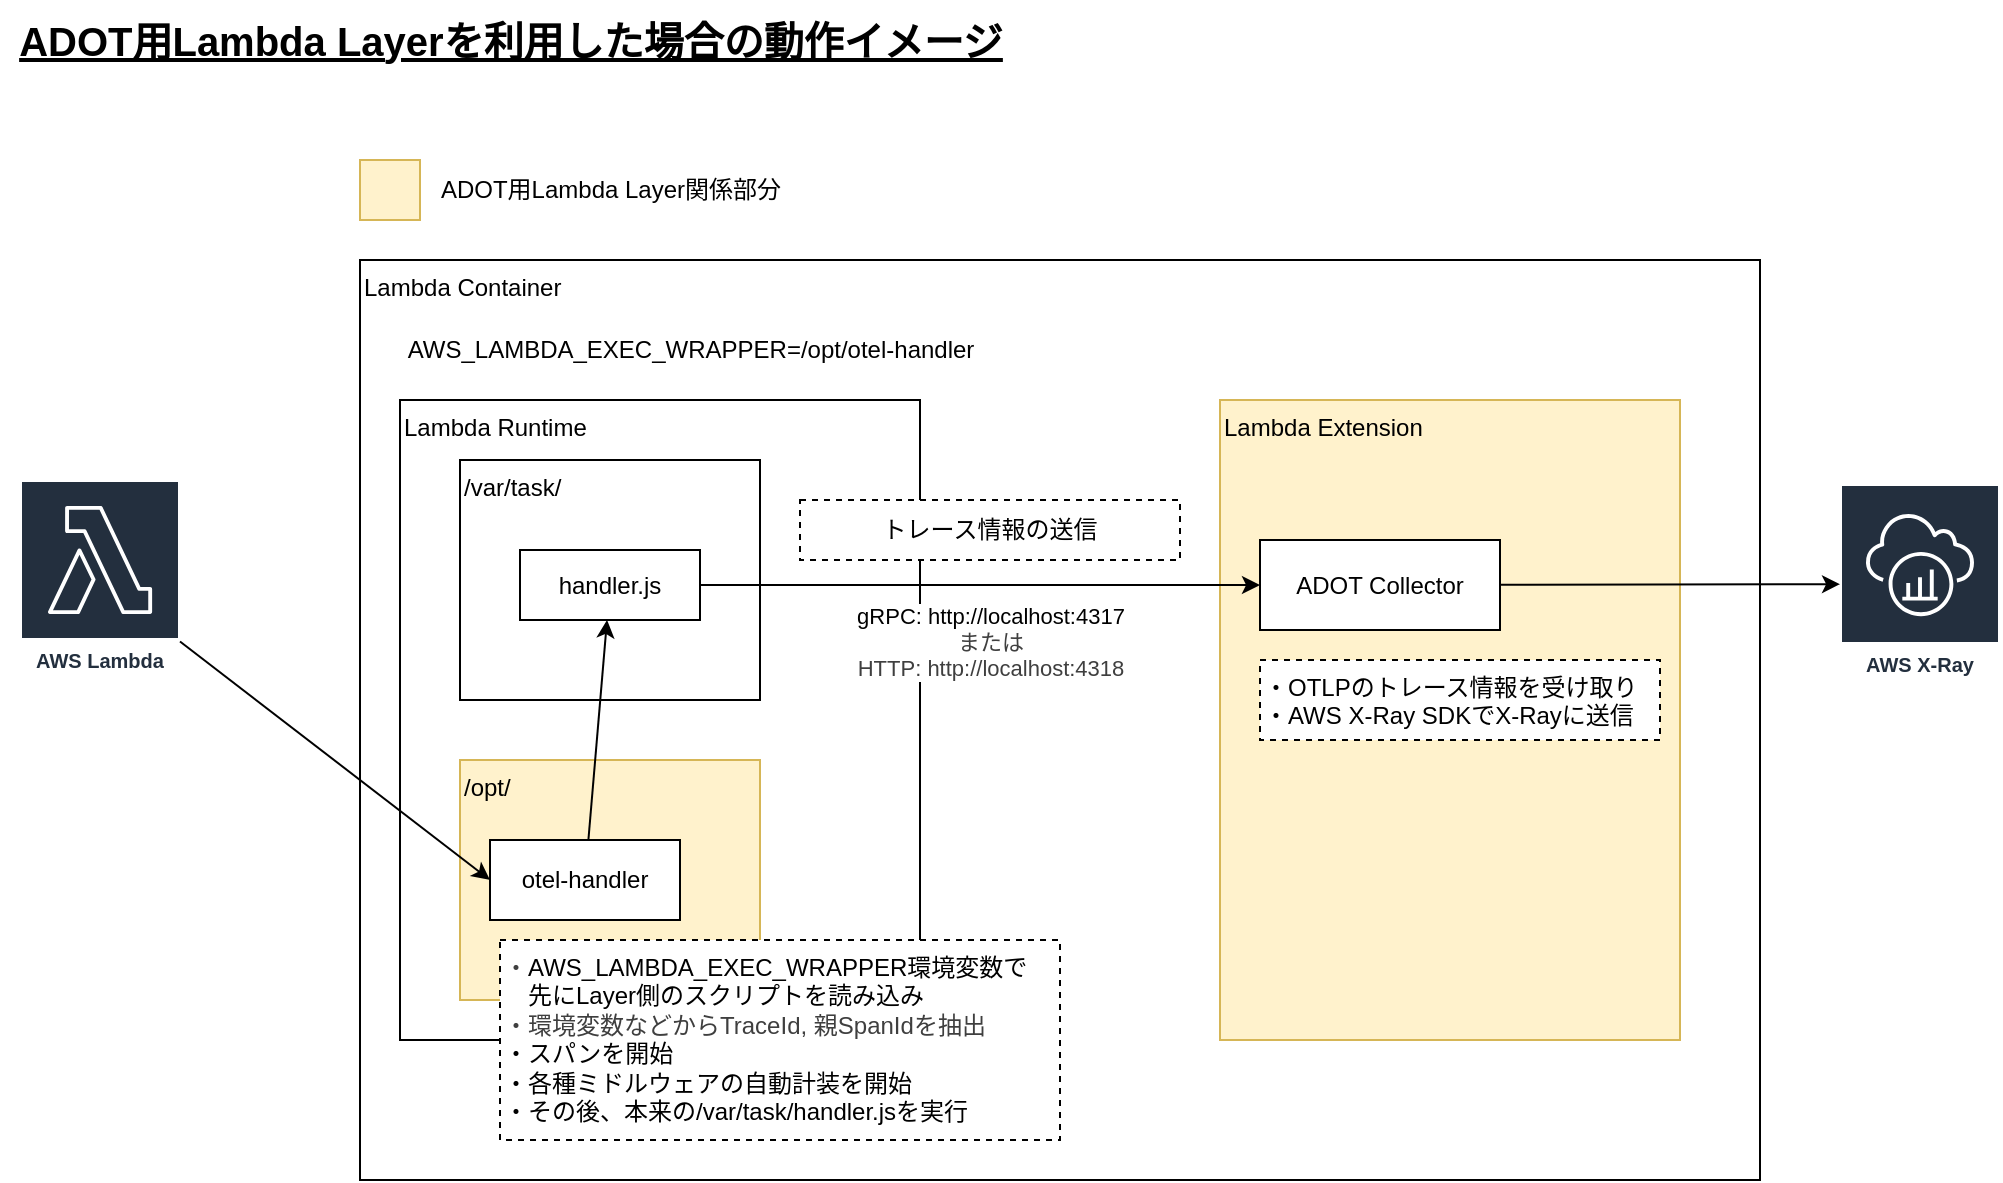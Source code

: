 <mxfile>
    <diagram id="r2UG0uWUm2mJFX_hxBto" name="Page-1">
        <mxGraphModel dx="1649" dy="1104" grid="1" gridSize="10" guides="1" tooltips="1" connect="1" arrows="1" fold="1" page="1" pageScale="1" pageWidth="850" pageHeight="1100" background="#ffffff" math="0" shadow="0">
            <root>
                <mxCell id="0"/>
                <mxCell id="1" style="" parent="0"/>
                <UserObject label="Lambda Container" tags="test" id="2">
                    <mxCell style="whiteSpace=wrap;html=1;align=left;verticalAlign=top;rounded=0;" parent="1" vertex="1">
                        <mxGeometry x="60" y="330" width="700" height="460" as="geometry"/>
                    </mxCell>
                </UserObject>
                <mxCell id="16" value="Lambda Internal layer" style="" parent="0"/>
                <mxCell id="17" value="Lambda Extension" style="whiteSpace=wrap;html=1;align=left;verticalAlign=top;fillColor=#fff2cc;strokeColor=#d6b656;rounded=0;" parent="16" vertex="1">
                    <mxGeometry x="490" y="400" width="230" height="320" as="geometry"/>
                </mxCell>
                <mxCell id="18" value="Lambda Runtime" style="whiteSpace=wrap;html=1;align=left;verticalAlign=top;rounded=0;" parent="16" vertex="1">
                    <mxGeometry x="80" y="400" width="260" height="320" as="geometry"/>
                </mxCell>
                <mxCell id="32" value="" style="whiteSpace=wrap;html=1;align=left;verticalAlign=top;fillColor=#fff2cc;strokeColor=#d6b656;rounded=0;" parent="16" vertex="1">
                    <mxGeometry x="60" y="280" width="30" height="30" as="geometry"/>
                </mxCell>
                <mxCell id="33" value="ADOT用Lambda Layer関係部分" style="text;html=1;align=center;verticalAlign=middle;resizable=0;points=[];autosize=1;strokeColor=none;fillColor=none;rounded=0;" parent="16" vertex="1">
                    <mxGeometry x="90" y="280" width="190" height="30" as="geometry"/>
                </mxCell>
                <mxCell id="34" value="ADOT用Lambda Layerを利用した場合の動作イメージ" style="text;html=1;align=center;verticalAlign=middle;resizable=0;points=[];autosize=1;strokeColor=none;fillColor=none;fontSize=20;fontStyle=5;rounded=0;" parent="16" vertex="1">
                    <mxGeometry x="-120" y="200" width="510" height="40" as="geometry"/>
                </mxCell>
                <mxCell id="3" value="Diagrams" style="" parent="0"/>
                <mxCell id="9" value="AWS_LAMBDA_EXEC_WRAPPER=/opt/otel-handler" style="text;html=1;align=center;verticalAlign=middle;resizable=0;points=[];autosize=1;strokeColor=none;fillColor=none;rounded=0;" parent="3" vertex="1">
                    <mxGeometry x="70" y="360" width="310" height="30" as="geometry"/>
                </mxCell>
                <mxCell id="11" value="AWS Lambda" style="sketch=0;outlineConnect=0;fontColor=#232F3E;gradientColor=none;strokeColor=#ffffff;fillColor=#232F3E;dashed=0;verticalLabelPosition=middle;verticalAlign=bottom;align=center;html=1;whiteSpace=wrap;fontSize=10;fontStyle=1;spacing=3;shape=mxgraph.aws4.productIcon;prIcon=mxgraph.aws4.lambda;rounded=0;" parent="3" vertex="1">
                    <mxGeometry x="-110" y="440" width="80" height="100" as="geometry"/>
                </mxCell>
                <mxCell id="4" value="/var/task/" style="whiteSpace=wrap;html=1;align=left;verticalAlign=top;rounded=0;" parent="3" vertex="1">
                    <mxGeometry x="110" y="430" width="150" height="120" as="geometry"/>
                </mxCell>
                <mxCell id="21" style="edgeStyle=none;html=1;rounded=0;" parent="3" source="6" target="20" edge="1">
                    <mxGeometry relative="1" as="geometry"/>
                </mxCell>
                <mxCell id="24" value="&lt;div&gt;&lt;span style=&quot;color: rgb(63, 63, 63);&quot;&gt;&lt;span style=&quot;color: rgb(0, 0, 0);&quot;&gt;gRPC: http://localhost:4317&lt;/span&gt;&lt;br&gt;&lt;/span&gt;&lt;/div&gt;&lt;div&gt;&lt;span style=&quot;color: rgb(63, 63, 63);&quot;&gt;&lt;span style=&quot;color: rgb(63, 63, 63);&quot;&gt;または&lt;/span&gt;&lt;span style=&quot;color: rgb(0, 0, 0);&quot;&gt;&lt;br&gt;&lt;/span&gt;&lt;/span&gt;&lt;/div&gt;&lt;div&gt;&lt;span style=&quot;color: rgb(63, 63, 63);&quot;&gt;HTTP: http://localhost:4318&lt;/span&gt;&lt;/div&gt;" style="edgeLabel;html=1;align=center;verticalAlign=middle;resizable=0;points=[];rounded=0;" parent="21" vertex="1" connectable="0">
                    <mxGeometry x="-0.509" y="-3" relative="1" as="geometry">
                        <mxPoint x="76" y="25" as="offset"/>
                    </mxGeometry>
                </mxCell>
                <mxCell id="6" value="handler.js" style="whiteSpace=wrap;html=1;rounded=0;" parent="3" vertex="1">
                    <mxGeometry x="140" y="475" width="90" height="35" as="geometry"/>
                </mxCell>
                <mxCell id="7" value="/opt/" style="whiteSpace=wrap;html=1;align=left;verticalAlign=top;fillColor=#fff2cc;strokeColor=#d6b656;rounded=0;" parent="3" vertex="1">
                    <mxGeometry x="110" y="580" width="150" height="120" as="geometry"/>
                </mxCell>
                <mxCell id="13" style="edgeStyle=none;html=1;rounded=0;" parent="3" source="8" target="6" edge="1">
                    <mxGeometry relative="1" as="geometry"/>
                </mxCell>
                <mxCell id="8" value="otel-handler" style="whiteSpace=wrap;html=1;rounded=0;" parent="3" vertex="1">
                    <mxGeometry x="125" y="620" width="95" height="40" as="geometry"/>
                </mxCell>
                <mxCell id="12" style="edgeStyle=none;html=1;entryX=0;entryY=0.5;entryDx=0;entryDy=0;rounded=0;" parent="3" source="11" target="8" edge="1">
                    <mxGeometry relative="1" as="geometry"/>
                </mxCell>
                <mxCell id="29" style="edgeStyle=none;html=1;rounded=0;" parent="3" source="20" target="27" edge="1">
                    <mxGeometry relative="1" as="geometry"/>
                </mxCell>
                <mxCell id="20" value="ADOT Collector" style="whiteSpace=wrap;html=1;rounded=0;" parent="3" vertex="1">
                    <mxGeometry x="510" y="470" width="120" height="45" as="geometry"/>
                </mxCell>
                <mxCell id="27" value="AWS X-Ray" style="sketch=0;outlineConnect=0;fontColor=#232F3E;gradientColor=none;strokeColor=#ffffff;fillColor=#232F3E;dashed=0;verticalLabelPosition=middle;verticalAlign=bottom;align=center;html=1;whiteSpace=wrap;fontSize=10;fontStyle=1;spacing=3;shape=mxgraph.aws4.productIcon;prIcon=mxgraph.aws4.xray;rounded=0;" parent="3" vertex="1">
                    <mxGeometry x="800" y="442" width="80" height="100" as="geometry"/>
                </mxCell>
                <mxCell id="22" value="Callout" style="" parent="0"/>
                <mxCell id="23" value="&lt;div&gt;&lt;span style=&quot;color: rgb(63, 63, 63);&quot;&gt;・&lt;/span&gt;&lt;span style=&quot;color: rgb(0, 0, 0); text-align: center; text-wrap: nowrap; background-color: transparent;&quot;&gt;AWS_LAMBDA_EXEC_WRAPPER環境変数で&lt;/span&gt;&lt;/div&gt;&lt;div&gt;&lt;span style=&quot;color: rgb(0, 0, 0); text-align: center; text-wrap: nowrap; background-color: transparent;&quot;&gt;　先にLayer側のスクリプトを読み込み&lt;/span&gt;&lt;/div&gt;&lt;div&gt;&lt;span style=&quot;color: rgb(63, 63, 63);&quot;&gt;・環境変数などからTraceId, 親SpanIdを抽出&lt;/span&gt;&lt;br&gt;&lt;/div&gt;・スパンを開始&lt;div&gt;&lt;span style=&quot;background-color: transparent;&quot;&gt;・各種ミドルウェアの自動計装を開始&lt;/span&gt;&lt;br&gt;&lt;/div&gt;&lt;div&gt;・その後、本来の/var/task/handler.jsを実行&lt;/div&gt;&lt;div&gt;&lt;br&gt;&lt;/div&gt;" style="whiteSpace=wrap;html=1;dashed=1;align=left;verticalAlign=top;rounded=0;" parent="22" vertex="1">
                    <mxGeometry x="130" y="670" width="280" height="100" as="geometry"/>
                </mxCell>
                <mxCell id="28" value="&lt;div&gt;トレース情報の送信&lt;/div&gt;" style="whiteSpace=wrap;html=1;dashed=1;align=center;verticalAlign=middle;rounded=0;" parent="22" vertex="1">
                    <mxGeometry x="280" y="450" width="190" height="30" as="geometry"/>
                </mxCell>
                <mxCell id="30" value="&lt;div&gt;・OTLPのトレース情報を受け取り&lt;/div&gt;&lt;div&gt;・AWS X-Ray SDKでX-Rayに送信&lt;/div&gt;&lt;div&gt;&lt;br&gt;&lt;/div&gt;" style="whiteSpace=wrap;html=1;dashed=1;align=left;verticalAlign=top;rounded=0;" parent="22" vertex="1">
                    <mxGeometry x="510" y="530" width="200" height="40" as="geometry"/>
                </mxCell>
            </root>
        </mxGraphModel>
    </diagram>
    <diagram name="カスタムOTEL" id="JyzynAGxmJklDLXWMjok">
        <mxGraphModel dx="1649" dy="1104" grid="1" gridSize="10" guides="1" tooltips="1" connect="1" arrows="1" fold="1" page="1" pageScale="1" pageWidth="850" pageHeight="1100" background="#ffffff" math="0" shadow="0">
            <root>
                <mxCell id="Pocuwu9Hc7O1K2F0yY5q-0"/>
                <mxCell id="Pocuwu9Hc7O1K2F0yY5q-1" style="" parent="Pocuwu9Hc7O1K2F0yY5q-0"/>
                <UserObject label="Lambda Container" tags="test" id="Pocuwu9Hc7O1K2F0yY5q-2">
                    <mxCell style="whiteSpace=wrap;html=1;align=left;verticalAlign=top;rounded=0;" vertex="1" parent="Pocuwu9Hc7O1K2F0yY5q-1">
                        <mxGeometry x="60" y="330" width="700" height="460" as="geometry"/>
                    </mxCell>
                </UserObject>
                <mxCell id="Pocuwu9Hc7O1K2F0yY5q-3" value="Lambda Internal layer" style="" parent="Pocuwu9Hc7O1K2F0yY5q-0"/>
                <mxCell id="Pocuwu9Hc7O1K2F0yY5q-4" value="Lambda Extension" style="whiteSpace=wrap;html=1;align=left;verticalAlign=top;fillColor=#fff2cc;strokeColor=#d6b656;rounded=0;" vertex="1" parent="Pocuwu9Hc7O1K2F0yY5q-3">
                    <mxGeometry x="490" y="400" width="230" height="320" as="geometry"/>
                </mxCell>
                <mxCell id="Pocuwu9Hc7O1K2F0yY5q-5" value="Lambda Runtime" style="whiteSpace=wrap;html=1;align=left;verticalAlign=top;rounded=0;" vertex="1" parent="Pocuwu9Hc7O1K2F0yY5q-3">
                    <mxGeometry x="80" y="400" width="260" height="320" as="geometry"/>
                </mxCell>
                <mxCell id="Pocuwu9Hc7O1K2F0yY5q-6" value="" style="whiteSpace=wrap;html=1;align=left;verticalAlign=top;fillColor=#fff2cc;strokeColor=#d6b656;rounded=0;" vertex="1" parent="Pocuwu9Hc7O1K2F0yY5q-3">
                    <mxGeometry x="60" y="280" width="30" height="30" as="geometry"/>
                </mxCell>
                <mxCell id="Pocuwu9Hc7O1K2F0yY5q-7" value="Lambdaレイヤー関係部分" style="text;html=1;align=center;verticalAlign=middle;resizable=0;points=[];autosize=1;strokeColor=none;fillColor=none;rounded=0;" vertex="1" parent="Pocuwu9Hc7O1K2F0yY5q-3">
                    <mxGeometry x="90" y="280" width="160" height="30" as="geometry"/>
                </mxCell>
                <mxCell id="Pocuwu9Hc7O1K2F0yY5q-8" value="カスタムなOTELレイヤーのイメージ" style="text;html=1;align=center;verticalAlign=middle;resizable=0;points=[];autosize=1;strokeColor=none;fillColor=none;fontSize=20;fontStyle=5;rounded=0;" vertex="1" parent="Pocuwu9Hc7O1K2F0yY5q-3">
                    <mxGeometry x="-120" y="200" width="360" height="40" as="geometry"/>
                </mxCell>
                <mxCell id="Pocuwu9Hc7O1K2F0yY5q-9" value="Diagrams" style="" parent="Pocuwu9Hc7O1K2F0yY5q-0"/>
                <mxCell id="Pocuwu9Hc7O1K2F0yY5q-10" value="AWS_LAMBDA_EXEC_WRAPPER=/opt/otel-handler" style="text;html=1;align=center;verticalAlign=middle;resizable=0;points=[];autosize=1;strokeColor=none;fillColor=none;rounded=0;" vertex="1" parent="Pocuwu9Hc7O1K2F0yY5q-9">
                    <mxGeometry x="70" y="360" width="310" height="30" as="geometry"/>
                </mxCell>
                <mxCell id="Pocuwu9Hc7O1K2F0yY5q-11" value="AWS Lambda" style="sketch=0;outlineConnect=0;fontColor=#232F3E;gradientColor=none;strokeColor=#ffffff;fillColor=#232F3E;dashed=0;verticalLabelPosition=middle;verticalAlign=bottom;align=center;html=1;whiteSpace=wrap;fontSize=10;fontStyle=1;spacing=3;shape=mxgraph.aws4.productIcon;prIcon=mxgraph.aws4.lambda;rounded=0;" vertex="1" parent="Pocuwu9Hc7O1K2F0yY5q-9">
                    <mxGeometry x="-110" y="440" width="80" height="100" as="geometry"/>
                </mxCell>
                <mxCell id="Pocuwu9Hc7O1K2F0yY5q-12" value="/var/task/" style="whiteSpace=wrap;html=1;align=left;verticalAlign=top;rounded=0;" vertex="1" parent="Pocuwu9Hc7O1K2F0yY5q-9">
                    <mxGeometry x="110" y="430" width="150" height="120" as="geometry"/>
                </mxCell>
                <mxCell id="Pocuwu9Hc7O1K2F0yY5q-13" style="edgeStyle=none;html=1;rounded=0;" edge="1" parent="Pocuwu9Hc7O1K2F0yY5q-9" source="Pocuwu9Hc7O1K2F0yY5q-15" target="Pocuwu9Hc7O1K2F0yY5q-21">
                    <mxGeometry relative="1" as="geometry"/>
                </mxCell>
                <mxCell id="Pocuwu9Hc7O1K2F0yY5q-14" value="&lt;div&gt;&lt;span style=&quot;color: rgb(63, 63, 63);&quot;&gt;HTTP: http://localhost:4317&lt;/span&gt;&lt;br&gt;&lt;/div&gt;&lt;div&gt;&lt;span style=&quot;color: rgb(63, 63, 63);&quot;&gt;または&lt;/span&gt;&lt;/div&gt;gRPC: http://localhost:4318" style="edgeLabel;html=1;align=center;verticalAlign=middle;resizable=0;points=[];rounded=0;" vertex="1" connectable="0" parent="Pocuwu9Hc7O1K2F0yY5q-13">
                    <mxGeometry x="-0.509" y="-3" relative="1" as="geometry">
                        <mxPoint x="76" y="25" as="offset"/>
                    </mxGeometry>
                </mxCell>
                <mxCell id="Pocuwu9Hc7O1K2F0yY5q-15" value="handler.js" style="whiteSpace=wrap;html=1;rounded=0;" vertex="1" parent="Pocuwu9Hc7O1K2F0yY5q-9">
                    <mxGeometry x="140" y="475" width="90" height="35" as="geometry"/>
                </mxCell>
                <mxCell id="Pocuwu9Hc7O1K2F0yY5q-16" value="/opt/" style="whiteSpace=wrap;html=1;align=left;verticalAlign=top;fillColor=#fff2cc;strokeColor=#d6b656;rounded=0;" vertex="1" parent="Pocuwu9Hc7O1K2F0yY5q-9">
                    <mxGeometry x="110" y="580" width="150" height="120" as="geometry"/>
                </mxCell>
                <mxCell id="Pocuwu9Hc7O1K2F0yY5q-17" style="edgeStyle=none;html=1;rounded=0;" edge="1" parent="Pocuwu9Hc7O1K2F0yY5q-9" source="Pocuwu9Hc7O1K2F0yY5q-18" target="Pocuwu9Hc7O1K2F0yY5q-15">
                    <mxGeometry relative="1" as="geometry"/>
                </mxCell>
                <mxCell id="Pocuwu9Hc7O1K2F0yY5q-18" value="otel-handler" style="whiteSpace=wrap;html=1;rounded=0;" vertex="1" parent="Pocuwu9Hc7O1K2F0yY5q-9">
                    <mxGeometry x="125" y="620" width="95" height="40" as="geometry"/>
                </mxCell>
                <mxCell id="Pocuwu9Hc7O1K2F0yY5q-19" style="edgeStyle=none;html=1;entryX=0;entryY=0.5;entryDx=0;entryDy=0;rounded=0;" edge="1" parent="Pocuwu9Hc7O1K2F0yY5q-9" source="Pocuwu9Hc7O1K2F0yY5q-11" target="Pocuwu9Hc7O1K2F0yY5q-18">
                    <mxGeometry relative="1" as="geometry"/>
                </mxCell>
                <mxCell id="Pocuwu9Hc7O1K2F0yY5q-20" style="edgeStyle=none;html=1;rounded=0;" edge="1" parent="Pocuwu9Hc7O1K2F0yY5q-9" source="Pocuwu9Hc7O1K2F0yY5q-21" target="Pocuwu9Hc7O1K2F0yY5q-22">
                    <mxGeometry relative="1" as="geometry"/>
                </mxCell>
                <mxCell id="Pocuwu9Hc7O1K2F0yY5q-21" value="ADOT Collector" style="whiteSpace=wrap;html=1;rounded=0;" vertex="1" parent="Pocuwu9Hc7O1K2F0yY5q-9">
                    <mxGeometry x="510" y="470" width="120" height="45" as="geometry"/>
                </mxCell>
                <mxCell id="Pocuwu9Hc7O1K2F0yY5q-22" value="AWS X-Ray" style="sketch=0;outlineConnect=0;fontColor=#232F3E;gradientColor=none;strokeColor=#ffffff;fillColor=#232F3E;dashed=0;verticalLabelPosition=middle;verticalAlign=bottom;align=center;html=1;whiteSpace=wrap;fontSize=10;fontStyle=1;spacing=3;shape=mxgraph.aws4.productIcon;prIcon=mxgraph.aws4.xray;rounded=0;" vertex="1" parent="Pocuwu9Hc7O1K2F0yY5q-9">
                    <mxGeometry x="800" y="442" width="80" height="100" as="geometry"/>
                </mxCell>
                <mxCell id="QkSepNu9cyMpc3vB8r1g-1" value="もろもろ含んで&lt;div&gt;124MB&lt;/div&gt;" style="ellipse;shape=cloud;whiteSpace=wrap;html=1;" vertex="1" parent="Pocuwu9Hc7O1K2F0yY5q-9">
                    <mxGeometry x="100" y="580" width="160" height="120" as="geometry"/>
                </mxCell>
                <mxCell id="QkSepNu9cyMpc3vB8r1g-2" value="もろもろ含んで&lt;div&gt;40MB&lt;/div&gt;" style="ellipse;shape=cloud;whiteSpace=wrap;html=1;" vertex="1" parent="Pocuwu9Hc7O1K2F0yY5q-9">
                    <mxGeometry x="500" y="410" width="160" height="120" as="geometry"/>
                </mxCell>
                <mxCell id="Pocuwu9Hc7O1K2F0yY5q-23" value="Callout" style="" parent="Pocuwu9Hc7O1K2F0yY5q-0"/>
                <mxCell id="Pocuwu9Hc7O1K2F0yY5q-25" value="&lt;div&gt;トレース情報の送信&lt;/div&gt;" style="whiteSpace=wrap;html=1;dashed=1;align=center;verticalAlign=middle;rounded=0;" vertex="1" parent="Pocuwu9Hc7O1K2F0yY5q-23">
                    <mxGeometry x="280" y="450" width="190" height="30" as="geometry"/>
                </mxCell>
                <mxCell id="Pocuwu9Hc7O1K2F0yY5q-26" value="&lt;div&gt;・OTLPのトレース情報を受け取り&lt;/div&gt;&lt;div&gt;・AWS X-Ray SDKでX-Rayに送信&lt;/div&gt;&lt;div&gt;&lt;br&gt;&lt;/div&gt;" style="whiteSpace=wrap;html=1;dashed=1;align=left;verticalAlign=top;rounded=0;" vertex="1" parent="Pocuwu9Hc7O1K2F0yY5q-23">
                    <mxGeometry x="510" y="530" width="200" height="40" as="geometry"/>
                </mxCell>
            </root>
        </mxGraphModel>
    </diagram>
</mxfile>